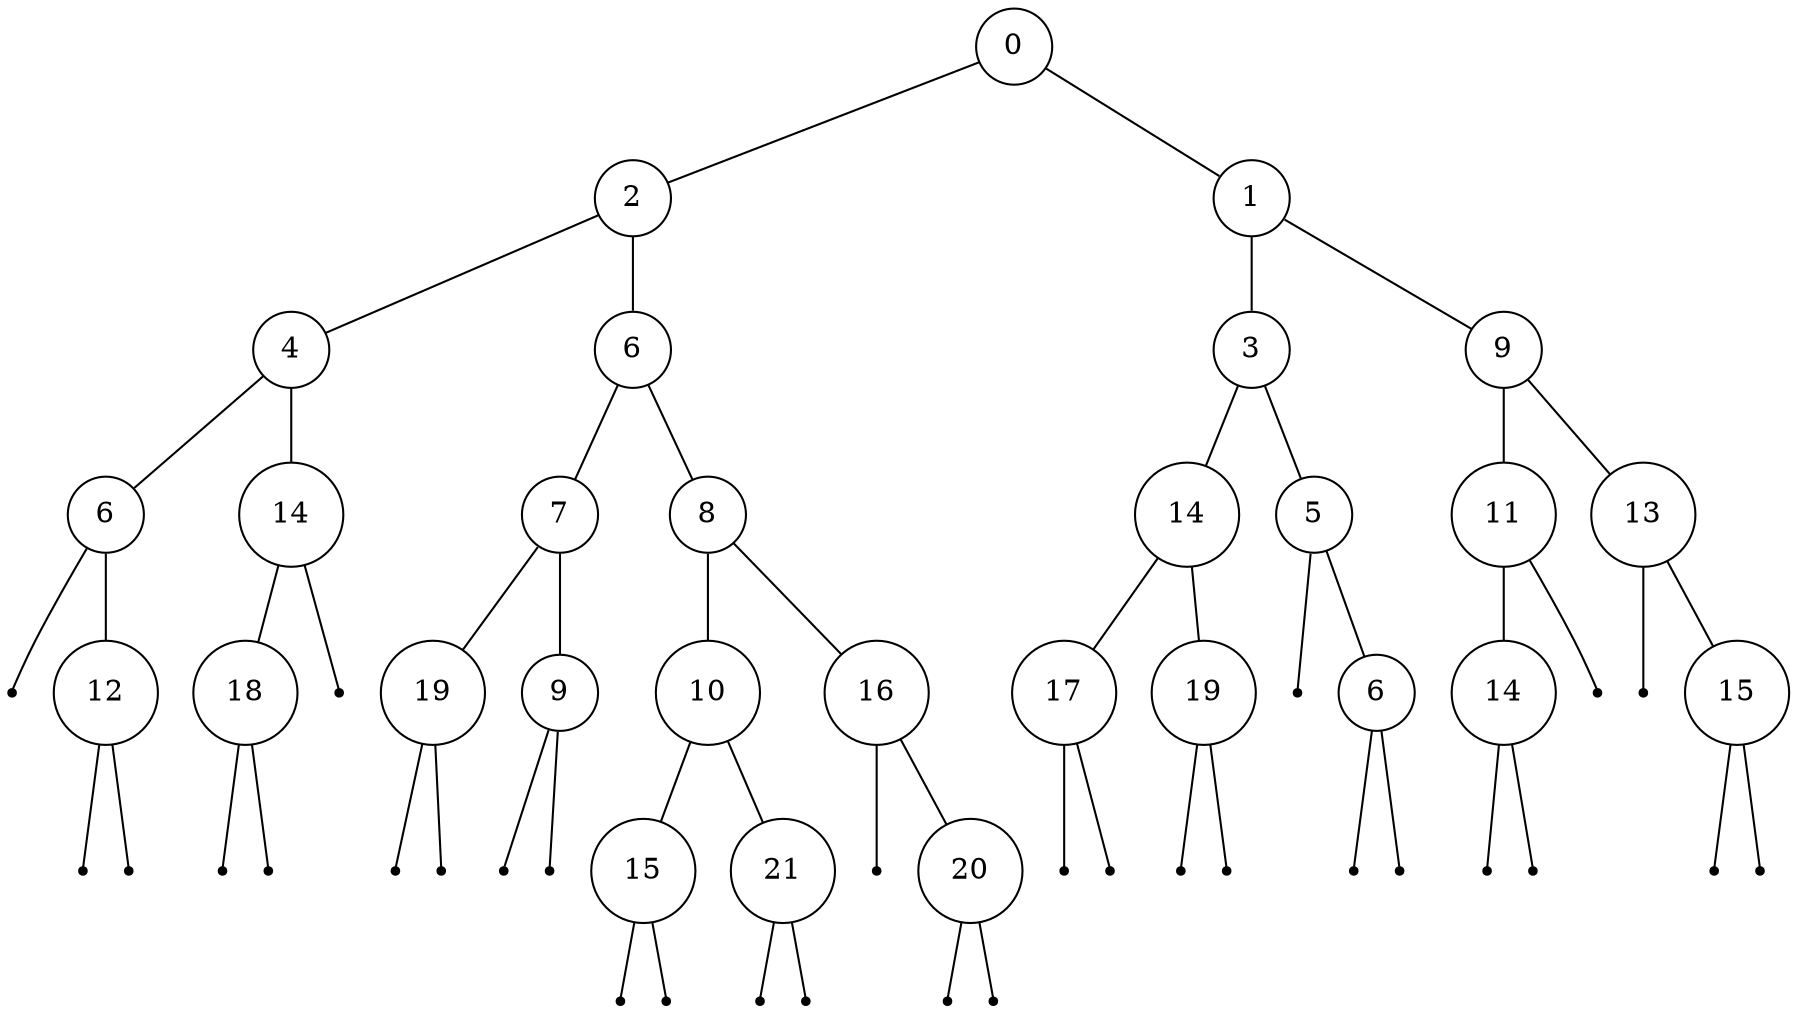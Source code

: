 digraph {
  edge [arrowhead = none, arrowtail=none];
treeimplementationSchroderTreeImpla09ee92 [label="0", shape=circle, width=0.1];
treeimplementationSchroderTreeImpla09ee92 -> treeimplementationSchroderTreeImpl30f39991;
treeimplementationSchroderTreeImpla09ee92 -> treeimplementationSchroderTreeImpl452b3a41;
treeimplementationSchroderTreeImpl30f39991 [label="2", shape=circle, width=0.1];
treeimplementationSchroderTreeImpl30f39991 -> treeimplementationSchroderTreeImpl4a574795;
treeimplementationSchroderTreeImpl30f39991 -> treeimplementationSchroderTreeImplf6f4d33;
treeimplementationSchroderTreeImpl4a574795 [label="4", shape=circle, width=0.1];
treeimplementationSchroderTreeImpl4a574795 -> treeimplementationSchroderTreeImpl23fc625e;
treeimplementationSchroderTreeImpl4a574795 -> treeimplementationSchroderTreeImpl3f99bd52;
treeimplementationSchroderTreeImpl23fc625e [label="6", shape=circle, width=0.1];
treeimplementationSchroderTreeImpl23fc625e -> treeimplementationSchroderTreeImpl4f023edb;
treeimplementationSchroderTreeImpl23fc625e -> treeimplementationSchroderTreeImpl3a71f4dd;
treeimplementationSchroderTreeImpl4f023edb [label="", shape=point];
treeimplementationSchroderTreeImpl3a71f4dd [label="12", shape=circle, width=0.1];
treeimplementationSchroderTreeImpl3a71f4dd -> treeimplementationSchroderTreeImpl7adf9f5f;
treeimplementationSchroderTreeImpl3a71f4dd -> treeimplementationSchroderTreeImpl85ede7b;
treeimplementationSchroderTreeImpl7adf9f5f [label="", shape=point];
treeimplementationSchroderTreeImpl85ede7b [label="", shape=point];
treeimplementationSchroderTreeImpl3f99bd52 [label="14", shape=circle, width=0.1];
treeimplementationSchroderTreeImpl3f99bd52 -> treeimplementationSchroderTreeImpl5674cd4d;
treeimplementationSchroderTreeImpl3f99bd52 -> treeimplementationSchroderTreeImpl63961c42;
treeimplementationSchroderTreeImpl5674cd4d [label="18", shape=circle, width=0.1];
treeimplementationSchroderTreeImpl5674cd4d -> treeimplementationSchroderTreeImpl65b54208;
treeimplementationSchroderTreeImpl5674cd4d -> treeimplementationSchroderTreeImpl1be6f5c3;
treeimplementationSchroderTreeImpl65b54208 [label="", shape=point];
treeimplementationSchroderTreeImpl1be6f5c3 [label="", shape=point];
treeimplementationSchroderTreeImpl63961c42 [label="", shape=point];
treeimplementationSchroderTreeImplf6f4d33 [label="6", shape=circle, width=0.1];
treeimplementationSchroderTreeImplf6f4d33 -> treeimplementationSchroderTreeImpl6b884d57;
treeimplementationSchroderTreeImplf6f4d33 -> treeimplementationSchroderTreeImpl38af3868;
treeimplementationSchroderTreeImpl6b884d57 [label="7", shape=circle, width=0.1];
treeimplementationSchroderTreeImpl6b884d57 -> treeimplementationSchroderTreeImpl77459877;
treeimplementationSchroderTreeImpl6b884d57 -> treeimplementationSchroderTreeImpl5b2133b1;
treeimplementationSchroderTreeImpl77459877 [label="19", shape=circle, width=0.1];
treeimplementationSchroderTreeImpl77459877 -> treeimplementationSchroderTreeImpl72ea2f77;
treeimplementationSchroderTreeImpl77459877 -> treeimplementationSchroderTreeImpl33c7353a;
treeimplementationSchroderTreeImpl72ea2f77 [label="", shape=point];
treeimplementationSchroderTreeImpl33c7353a [label="", shape=point];
treeimplementationSchroderTreeImpl5b2133b1 [label="9", shape=circle, width=0.1];
treeimplementationSchroderTreeImpl5b2133b1 -> treeimplementationSchroderTreeImpl681a9515;
treeimplementationSchroderTreeImpl5b2133b1 -> treeimplementationSchroderTreeImpl3af49f1c;
treeimplementationSchroderTreeImpl681a9515 [label="", shape=point];
treeimplementationSchroderTreeImpl3af49f1c [label="", shape=point];
treeimplementationSchroderTreeImpl38af3868 [label="8", shape=circle, width=0.1];
treeimplementationSchroderTreeImpl38af3868 -> treeimplementationSchroderTreeImpl19469ea2;
treeimplementationSchroderTreeImpl38af3868 -> treeimplementationSchroderTreeImpl13221655;
treeimplementationSchroderTreeImpl19469ea2 [label="10", shape=circle, width=0.1];
treeimplementationSchroderTreeImpl19469ea2 -> treeimplementationSchroderTreeImpl2f2c9b19;
treeimplementationSchroderTreeImpl19469ea2 -> treeimplementationSchroderTreeImpl31befd9f;
treeimplementationSchroderTreeImpl2f2c9b19 [label="15", shape=circle, width=0.1];
treeimplementationSchroderTreeImpl2f2c9b19 -> treeimplementationSchroderTreeImpl1c20c684;
treeimplementationSchroderTreeImpl2f2c9b19 -> treeimplementationSchroderTreeImpl1fb3ebeb;
treeimplementationSchroderTreeImpl1c20c684 [label="", shape=point];
treeimplementationSchroderTreeImpl1fb3ebeb [label="", shape=point];
treeimplementationSchroderTreeImpl31befd9f [label="21", shape=circle, width=0.1];
treeimplementationSchroderTreeImpl31befd9f -> treeimplementationSchroderTreeImpl548c4f57;
treeimplementationSchroderTreeImpl31befd9f -> treeimplementationSchroderTreeImpl1218025c;
treeimplementationSchroderTreeImpl548c4f57 [label="", shape=point];
treeimplementationSchroderTreeImpl1218025c [label="", shape=point];
treeimplementationSchroderTreeImpl13221655 [label="16", shape=circle, width=0.1];
treeimplementationSchroderTreeImpl13221655 -> treeimplementationSchroderTreeImpl816f27d;
treeimplementationSchroderTreeImpl13221655 -> treeimplementationSchroderTreeImpl87aac27;
treeimplementationSchroderTreeImpl816f27d [label="", shape=point];
treeimplementationSchroderTreeImpl87aac27 [label="20", shape=circle, width=0.1];
treeimplementationSchroderTreeImpl87aac27 -> treeimplementationSchroderTreeImpl3e3abc88;
treeimplementationSchroderTreeImpl87aac27 -> treeimplementationSchroderTreeImpl6ce253f1;
treeimplementationSchroderTreeImpl3e3abc88 [label="", shape=point];
treeimplementationSchroderTreeImpl6ce253f1 [label="", shape=point];
treeimplementationSchroderTreeImpl452b3a41 [label="1", shape=circle, width=0.1];
treeimplementationSchroderTreeImpl452b3a41 -> treeimplementationSchroderTreeImpl53d8d10a;
treeimplementationSchroderTreeImpl452b3a41 -> treeimplementationSchroderTreeImple9e54c2;
treeimplementationSchroderTreeImpl53d8d10a [label="3", shape=circle, width=0.1];
treeimplementationSchroderTreeImpl53d8d10a -> treeimplementationSchroderTreeImpl65ab7765;
treeimplementationSchroderTreeImpl53d8d10a -> treeimplementationSchroderTreeImpl1b28cdfa;
treeimplementationSchroderTreeImpl65ab7765 [label="14", shape=circle, width=0.1];
treeimplementationSchroderTreeImpl65ab7765 -> treeimplementationSchroderTreeImpleed1f14;
treeimplementationSchroderTreeImpl65ab7765 -> treeimplementationSchroderTreeImpl7229724f;
treeimplementationSchroderTreeImpleed1f14 [label="17", shape=circle, width=0.1];
treeimplementationSchroderTreeImpleed1f14 -> treeimplementationSchroderTreeImpl4c873330;
treeimplementationSchroderTreeImpleed1f14 -> treeimplementationSchroderTreeImpl119d7047;
treeimplementationSchroderTreeImpl4c873330 [label="", shape=point];
treeimplementationSchroderTreeImpl119d7047 [label="", shape=point];
treeimplementationSchroderTreeImpl7229724f [label="19", shape=circle, width=0.1];
treeimplementationSchroderTreeImpl7229724f -> treeimplementationSchroderTreeImpl776ec8df;
treeimplementationSchroderTreeImpl7229724f -> treeimplementationSchroderTreeImpl4eec7777;
treeimplementationSchroderTreeImpl776ec8df [label="", shape=point];
treeimplementationSchroderTreeImpl4eec7777 [label="", shape=point];
treeimplementationSchroderTreeImpl1b28cdfa [label="5", shape=circle, width=0.1];
treeimplementationSchroderTreeImpl1b28cdfa -> treeimplementationSchroderTreeImpl3b07d329;
treeimplementationSchroderTreeImpl1b28cdfa -> treeimplementationSchroderTreeImpl41629346;
treeimplementationSchroderTreeImpl3b07d329 [label="", shape=point];
treeimplementationSchroderTreeImpl41629346 [label="6", shape=circle, width=0.1];
treeimplementationSchroderTreeImpl41629346 -> treeimplementationSchroderTreeImpl404b9385;
treeimplementationSchroderTreeImpl41629346 -> treeimplementationSchroderTreeImpl6d311334;
treeimplementationSchroderTreeImpl404b9385 [label="", shape=point];
treeimplementationSchroderTreeImpl6d311334 [label="", shape=point];
treeimplementationSchroderTreeImple9e54c2 [label="9", shape=circle, width=0.1];
treeimplementationSchroderTreeImple9e54c2 -> treeimplementationSchroderTreeImpl682a0b20;
treeimplementationSchroderTreeImple9e54c2 -> treeimplementationSchroderTreeImpl3d075dc0;
treeimplementationSchroderTreeImpl682a0b20 [label="11", shape=circle, width=0.1];
treeimplementationSchroderTreeImpl682a0b20 -> treeimplementationSchroderTreeImpl214c265e;
treeimplementationSchroderTreeImpl682a0b20 -> treeimplementationSchroderTreeImpl448139f0;
treeimplementationSchroderTreeImpl214c265e [label="14", shape=circle, width=0.1];
treeimplementationSchroderTreeImpl214c265e -> treeimplementationSchroderTreeImpl7cca494b;
treeimplementationSchroderTreeImpl214c265e -> treeimplementationSchroderTreeImpl7ba4f24f;
treeimplementationSchroderTreeImpl7cca494b [label="", shape=point];
treeimplementationSchroderTreeImpl7ba4f24f [label="", shape=point];
treeimplementationSchroderTreeImpl448139f0 [label="", shape=point];
treeimplementationSchroderTreeImpl3d075dc0 [label="13", shape=circle, width=0.1];
treeimplementationSchroderTreeImpl3d075dc0 -> treeimplementationSchroderTreeImpl3b9a45b3;
treeimplementationSchroderTreeImpl3d075dc0 -> treeimplementationSchroderTreeImpl7699a589;
treeimplementationSchroderTreeImpl3b9a45b3 [label="", shape=point];
treeimplementationSchroderTreeImpl7699a589 [label="15", shape=circle, width=0.1];
treeimplementationSchroderTreeImpl7699a589 -> treeimplementationSchroderTreeImpl58372a00;
treeimplementationSchroderTreeImpl7699a589 -> treeimplementationSchroderTreeImpl4dd8dc3;
treeimplementationSchroderTreeImpl58372a00 [label="", shape=point];
treeimplementationSchroderTreeImpl4dd8dc3 [label="", shape=point];
}